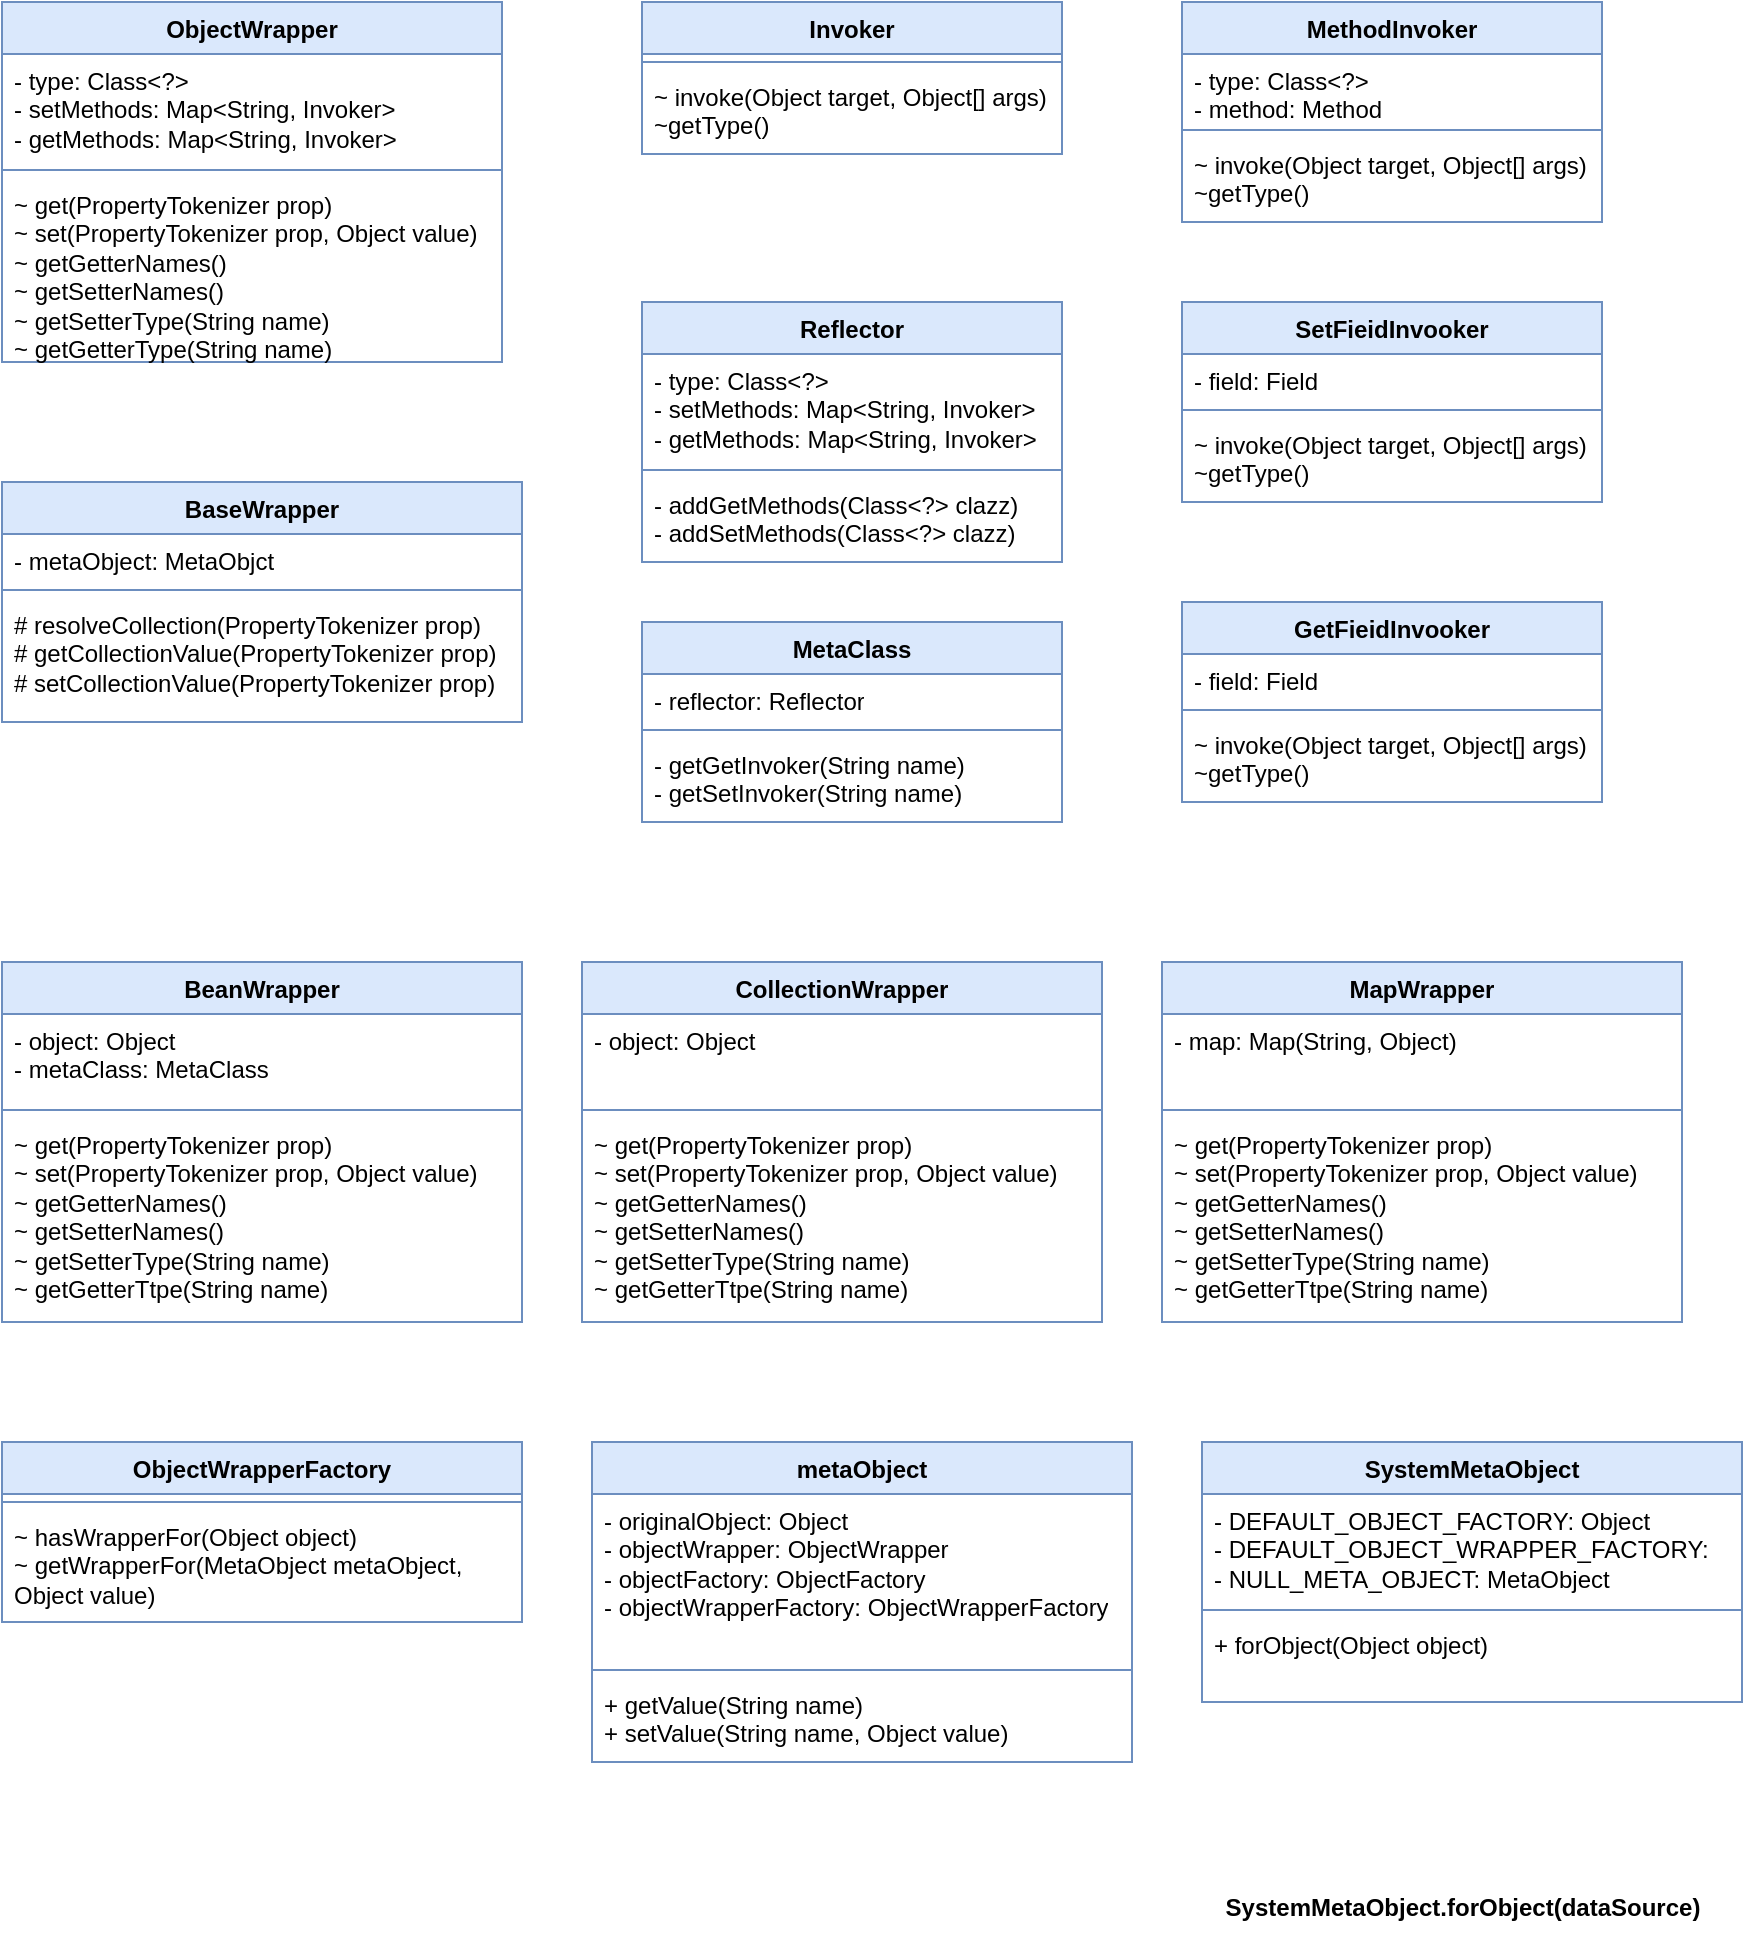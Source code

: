 <mxfile version="21.6.6" type="github">
  <diagram name="第 1 页" id="qcoerM-ByKFjT8DK3KDD">
    <mxGraphModel dx="1434" dy="758" grid="1" gridSize="10" guides="1" tooltips="1" connect="1" arrows="1" fold="1" page="1" pageScale="1" pageWidth="827" pageHeight="1169" math="0" shadow="0">
      <root>
        <mxCell id="0" />
        <mxCell id="1" parent="0" />
        <mxCell id="TZqpibXsNZ3yb11-Oaq0-1" value="MethodInvoker" style="swimlane;fontStyle=1;align=center;verticalAlign=top;childLayout=stackLayout;horizontal=1;startSize=26;horizontalStack=0;resizeParent=1;resizeParentMax=0;resizeLast=0;collapsible=1;marginBottom=0;whiteSpace=wrap;html=1;fillColor=#dae8fc;strokeColor=#6c8ebf;" vertex="1" parent="1">
          <mxGeometry x="600" y="50" width="210" height="110" as="geometry" />
        </mxCell>
        <mxCell id="TZqpibXsNZ3yb11-Oaq0-2" value="- type: Class&amp;lt;?&amp;gt;&lt;br&gt;- method: Method" style="text;strokeColor=none;fillColor=none;align=left;verticalAlign=top;spacingLeft=4;spacingRight=4;overflow=hidden;rotatable=0;points=[[0,0.5],[1,0.5]];portConstraint=eastwest;whiteSpace=wrap;html=1;" vertex="1" parent="TZqpibXsNZ3yb11-Oaq0-1">
          <mxGeometry y="26" width="210" height="34" as="geometry" />
        </mxCell>
        <mxCell id="TZqpibXsNZ3yb11-Oaq0-3" value="" style="line;strokeWidth=1;fillColor=none;align=left;verticalAlign=middle;spacingTop=-1;spacingLeft=3;spacingRight=3;rotatable=0;labelPosition=right;points=[];portConstraint=eastwest;strokeColor=inherit;" vertex="1" parent="TZqpibXsNZ3yb11-Oaq0-1">
          <mxGeometry y="60" width="210" height="8" as="geometry" />
        </mxCell>
        <mxCell id="TZqpibXsNZ3yb11-Oaq0-4" value="~ invoke(Object target, Object[] args)&lt;br&gt;~getType()" style="text;strokeColor=none;fillColor=none;align=left;verticalAlign=top;spacingLeft=4;spacingRight=4;overflow=hidden;rotatable=0;points=[[0,0.5],[1,0.5]];portConstraint=eastwest;whiteSpace=wrap;html=1;" vertex="1" parent="TZqpibXsNZ3yb11-Oaq0-1">
          <mxGeometry y="68" width="210" height="42" as="geometry" />
        </mxCell>
        <mxCell id="TZqpibXsNZ3yb11-Oaq0-5" value="SetFieidInvooker" style="swimlane;fontStyle=1;align=center;verticalAlign=top;childLayout=stackLayout;horizontal=1;startSize=26;horizontalStack=0;resizeParent=1;resizeParentMax=0;resizeLast=0;collapsible=1;marginBottom=0;whiteSpace=wrap;html=1;fillColor=#dae8fc;strokeColor=#6c8ebf;" vertex="1" parent="1">
          <mxGeometry x="600" y="200" width="210" height="100" as="geometry" />
        </mxCell>
        <mxCell id="TZqpibXsNZ3yb11-Oaq0-6" value="- field: Field" style="text;strokeColor=none;fillColor=none;align=left;verticalAlign=top;spacingLeft=4;spacingRight=4;overflow=hidden;rotatable=0;points=[[0,0.5],[1,0.5]];portConstraint=eastwest;whiteSpace=wrap;html=1;" vertex="1" parent="TZqpibXsNZ3yb11-Oaq0-5">
          <mxGeometry y="26" width="210" height="24" as="geometry" />
        </mxCell>
        <mxCell id="TZqpibXsNZ3yb11-Oaq0-7" value="" style="line;strokeWidth=1;fillColor=none;align=left;verticalAlign=middle;spacingTop=-1;spacingLeft=3;spacingRight=3;rotatable=0;labelPosition=right;points=[];portConstraint=eastwest;strokeColor=inherit;" vertex="1" parent="TZqpibXsNZ3yb11-Oaq0-5">
          <mxGeometry y="50" width="210" height="8" as="geometry" />
        </mxCell>
        <mxCell id="TZqpibXsNZ3yb11-Oaq0-8" value="~ invoke(Object target, Object[] args)&lt;br&gt;~getType()" style="text;strokeColor=none;fillColor=none;align=left;verticalAlign=top;spacingLeft=4;spacingRight=4;overflow=hidden;rotatable=0;points=[[0,0.5],[1,0.5]];portConstraint=eastwest;whiteSpace=wrap;html=1;" vertex="1" parent="TZqpibXsNZ3yb11-Oaq0-5">
          <mxGeometry y="58" width="210" height="42" as="geometry" />
        </mxCell>
        <mxCell id="TZqpibXsNZ3yb11-Oaq0-9" value="GetFieidInvooker" style="swimlane;fontStyle=1;align=center;verticalAlign=top;childLayout=stackLayout;horizontal=1;startSize=26;horizontalStack=0;resizeParent=1;resizeParentMax=0;resizeLast=0;collapsible=1;marginBottom=0;whiteSpace=wrap;html=1;fillColor=#dae8fc;strokeColor=#6c8ebf;" vertex="1" parent="1">
          <mxGeometry x="600" y="350" width="210" height="100" as="geometry" />
        </mxCell>
        <mxCell id="TZqpibXsNZ3yb11-Oaq0-10" value="- field: Field" style="text;strokeColor=none;fillColor=none;align=left;verticalAlign=top;spacingLeft=4;spacingRight=4;overflow=hidden;rotatable=0;points=[[0,0.5],[1,0.5]];portConstraint=eastwest;whiteSpace=wrap;html=1;" vertex="1" parent="TZqpibXsNZ3yb11-Oaq0-9">
          <mxGeometry y="26" width="210" height="24" as="geometry" />
        </mxCell>
        <mxCell id="TZqpibXsNZ3yb11-Oaq0-11" value="" style="line;strokeWidth=1;fillColor=none;align=left;verticalAlign=middle;spacingTop=-1;spacingLeft=3;spacingRight=3;rotatable=0;labelPosition=right;points=[];portConstraint=eastwest;strokeColor=inherit;" vertex="1" parent="TZqpibXsNZ3yb11-Oaq0-9">
          <mxGeometry y="50" width="210" height="8" as="geometry" />
        </mxCell>
        <mxCell id="TZqpibXsNZ3yb11-Oaq0-12" value="~ invoke(Object target, Object[] args)&lt;br&gt;~getType()" style="text;strokeColor=none;fillColor=none;align=left;verticalAlign=top;spacingLeft=4;spacingRight=4;overflow=hidden;rotatable=0;points=[[0,0.5],[1,0.5]];portConstraint=eastwest;whiteSpace=wrap;html=1;" vertex="1" parent="TZqpibXsNZ3yb11-Oaq0-9">
          <mxGeometry y="58" width="210" height="42" as="geometry" />
        </mxCell>
        <mxCell id="TZqpibXsNZ3yb11-Oaq0-13" value="Invoker" style="swimlane;fontStyle=1;align=center;verticalAlign=top;childLayout=stackLayout;horizontal=1;startSize=26;horizontalStack=0;resizeParent=1;resizeParentMax=0;resizeLast=0;collapsible=1;marginBottom=0;whiteSpace=wrap;html=1;fillColor=#dae8fc;strokeColor=#6c8ebf;" vertex="1" parent="1">
          <mxGeometry x="330" y="50" width="210" height="76" as="geometry" />
        </mxCell>
        <mxCell id="TZqpibXsNZ3yb11-Oaq0-15" value="" style="line;strokeWidth=1;fillColor=none;align=left;verticalAlign=middle;spacingTop=-1;spacingLeft=3;spacingRight=3;rotatable=0;labelPosition=right;points=[];portConstraint=eastwest;strokeColor=inherit;" vertex="1" parent="TZqpibXsNZ3yb11-Oaq0-13">
          <mxGeometry y="26" width="210" height="8" as="geometry" />
        </mxCell>
        <mxCell id="TZqpibXsNZ3yb11-Oaq0-16" value="~ invoke(Object target, Object[] args)&lt;br&gt;~getType()" style="text;strokeColor=none;fillColor=none;align=left;verticalAlign=top;spacingLeft=4;spacingRight=4;overflow=hidden;rotatable=0;points=[[0,0.5],[1,0.5]];portConstraint=eastwest;whiteSpace=wrap;html=1;" vertex="1" parent="TZqpibXsNZ3yb11-Oaq0-13">
          <mxGeometry y="34" width="210" height="42" as="geometry" />
        </mxCell>
        <mxCell id="TZqpibXsNZ3yb11-Oaq0-20" value="Reflector" style="swimlane;fontStyle=1;align=center;verticalAlign=top;childLayout=stackLayout;horizontal=1;startSize=26;horizontalStack=0;resizeParent=1;resizeParentMax=0;resizeLast=0;collapsible=1;marginBottom=0;whiteSpace=wrap;html=1;fillColor=#dae8fc;strokeColor=#6c8ebf;" vertex="1" parent="1">
          <mxGeometry x="330" y="200" width="210" height="130" as="geometry" />
        </mxCell>
        <mxCell id="TZqpibXsNZ3yb11-Oaq0-21" value="- type: Class&amp;lt;?&amp;gt;&lt;br&gt;- setMethods: Map&amp;lt;String, Invoker&amp;gt;&lt;br&gt;- getMethods: Map&amp;lt;String, Invoker&amp;gt;" style="text;strokeColor=none;fillColor=none;align=left;verticalAlign=top;spacingLeft=4;spacingRight=4;overflow=hidden;rotatable=0;points=[[0,0.5],[1,0.5]];portConstraint=eastwest;whiteSpace=wrap;html=1;" vertex="1" parent="TZqpibXsNZ3yb11-Oaq0-20">
          <mxGeometry y="26" width="210" height="54" as="geometry" />
        </mxCell>
        <mxCell id="TZqpibXsNZ3yb11-Oaq0-22" value="" style="line;strokeWidth=1;fillColor=none;align=left;verticalAlign=middle;spacingTop=-1;spacingLeft=3;spacingRight=3;rotatable=0;labelPosition=right;points=[];portConstraint=eastwest;strokeColor=inherit;" vertex="1" parent="TZqpibXsNZ3yb11-Oaq0-20">
          <mxGeometry y="80" width="210" height="8" as="geometry" />
        </mxCell>
        <mxCell id="TZqpibXsNZ3yb11-Oaq0-23" value="- addGetMethods(Class&amp;lt;?&amp;gt; clazz)&lt;br&gt;- addSetMethods(Class&amp;lt;?&amp;gt; clazz)" style="text;strokeColor=none;fillColor=none;align=left;verticalAlign=top;spacingLeft=4;spacingRight=4;overflow=hidden;rotatable=0;points=[[0,0.5],[1,0.5]];portConstraint=eastwest;whiteSpace=wrap;html=1;" vertex="1" parent="TZqpibXsNZ3yb11-Oaq0-20">
          <mxGeometry y="88" width="210" height="42" as="geometry" />
        </mxCell>
        <mxCell id="TZqpibXsNZ3yb11-Oaq0-29" value="MetaClass" style="swimlane;fontStyle=1;align=center;verticalAlign=top;childLayout=stackLayout;horizontal=1;startSize=26;horizontalStack=0;resizeParent=1;resizeParentMax=0;resizeLast=0;collapsible=1;marginBottom=0;whiteSpace=wrap;html=1;fillColor=#dae8fc;strokeColor=#6c8ebf;" vertex="1" parent="1">
          <mxGeometry x="330" y="360" width="210" height="100" as="geometry" />
        </mxCell>
        <mxCell id="TZqpibXsNZ3yb11-Oaq0-30" value="- reflector: Reflector" style="text;strokeColor=none;fillColor=none;align=left;verticalAlign=top;spacingLeft=4;spacingRight=4;overflow=hidden;rotatable=0;points=[[0,0.5],[1,0.5]];portConstraint=eastwest;whiteSpace=wrap;html=1;" vertex="1" parent="TZqpibXsNZ3yb11-Oaq0-29">
          <mxGeometry y="26" width="210" height="24" as="geometry" />
        </mxCell>
        <mxCell id="TZqpibXsNZ3yb11-Oaq0-31" value="" style="line;strokeWidth=1;fillColor=none;align=left;verticalAlign=middle;spacingTop=-1;spacingLeft=3;spacingRight=3;rotatable=0;labelPosition=right;points=[];portConstraint=eastwest;strokeColor=inherit;" vertex="1" parent="TZqpibXsNZ3yb11-Oaq0-29">
          <mxGeometry y="50" width="210" height="8" as="geometry" />
        </mxCell>
        <mxCell id="TZqpibXsNZ3yb11-Oaq0-32" value="- getGetInvoker(String name)&lt;br&gt;- getSetInvoker(String name)" style="text;strokeColor=none;fillColor=none;align=left;verticalAlign=top;spacingLeft=4;spacingRight=4;overflow=hidden;rotatable=0;points=[[0,0.5],[1,0.5]];portConstraint=eastwest;whiteSpace=wrap;html=1;" vertex="1" parent="TZqpibXsNZ3yb11-Oaq0-29">
          <mxGeometry y="58" width="210" height="42" as="geometry" />
        </mxCell>
        <mxCell id="TZqpibXsNZ3yb11-Oaq0-38" value="ObjectWrapper" style="swimlane;fontStyle=1;align=center;verticalAlign=top;childLayout=stackLayout;horizontal=1;startSize=26;horizontalStack=0;resizeParent=1;resizeParentMax=0;resizeLast=0;collapsible=1;marginBottom=0;whiteSpace=wrap;html=1;fillColor=#dae8fc;strokeColor=#6c8ebf;" vertex="1" parent="1">
          <mxGeometry x="10" y="50" width="250" height="180" as="geometry" />
        </mxCell>
        <mxCell id="TZqpibXsNZ3yb11-Oaq0-39" value="- type: Class&amp;lt;?&amp;gt;&lt;br&gt;- setMethods: Map&amp;lt;String, Invoker&amp;gt;&lt;br&gt;- getMethods: Map&amp;lt;String, Invoker&amp;gt;" style="text;strokeColor=none;fillColor=none;align=left;verticalAlign=top;spacingLeft=4;spacingRight=4;overflow=hidden;rotatable=0;points=[[0,0.5],[1,0.5]];portConstraint=eastwest;whiteSpace=wrap;html=1;" vertex="1" parent="TZqpibXsNZ3yb11-Oaq0-38">
          <mxGeometry y="26" width="250" height="54" as="geometry" />
        </mxCell>
        <mxCell id="TZqpibXsNZ3yb11-Oaq0-40" value="" style="line;strokeWidth=1;fillColor=none;align=left;verticalAlign=middle;spacingTop=-1;spacingLeft=3;spacingRight=3;rotatable=0;labelPosition=right;points=[];portConstraint=eastwest;strokeColor=inherit;" vertex="1" parent="TZqpibXsNZ3yb11-Oaq0-38">
          <mxGeometry y="80" width="250" height="8" as="geometry" />
        </mxCell>
        <mxCell id="TZqpibXsNZ3yb11-Oaq0-41" value="~ get(PropertyTokenizer prop)&lt;br&gt;~ set(PropertyTokenizer prop, Object value)&lt;br&gt;~ getGetterNames()&lt;br&gt;~ getSetterNames()&lt;br&gt;~ getSetterType(String name)&lt;br&gt;~ getGetterType(String name)" style="text;strokeColor=none;fillColor=none;align=left;verticalAlign=top;spacingLeft=4;spacingRight=4;overflow=hidden;rotatable=0;points=[[0,0.5],[1,0.5]];portConstraint=eastwest;whiteSpace=wrap;html=1;" vertex="1" parent="TZqpibXsNZ3yb11-Oaq0-38">
          <mxGeometry y="88" width="250" height="92" as="geometry" />
        </mxCell>
        <mxCell id="TZqpibXsNZ3yb11-Oaq0-42" value="BaseWrapper" style="swimlane;fontStyle=1;align=center;verticalAlign=top;childLayout=stackLayout;horizontal=1;startSize=26;horizontalStack=0;resizeParent=1;resizeParentMax=0;resizeLast=0;collapsible=1;marginBottom=0;whiteSpace=wrap;html=1;fillColor=#dae8fc;strokeColor=#6c8ebf;" vertex="1" parent="1">
          <mxGeometry x="10" y="290" width="260" height="120" as="geometry" />
        </mxCell>
        <mxCell id="TZqpibXsNZ3yb11-Oaq0-43" value="- metaObject: MetaObjct" style="text;strokeColor=none;fillColor=none;align=left;verticalAlign=top;spacingLeft=4;spacingRight=4;overflow=hidden;rotatable=0;points=[[0,0.5],[1,0.5]];portConstraint=eastwest;whiteSpace=wrap;html=1;" vertex="1" parent="TZqpibXsNZ3yb11-Oaq0-42">
          <mxGeometry y="26" width="260" height="24" as="geometry" />
        </mxCell>
        <mxCell id="TZqpibXsNZ3yb11-Oaq0-44" value="" style="line;strokeWidth=1;fillColor=none;align=left;verticalAlign=middle;spacingTop=-1;spacingLeft=3;spacingRight=3;rotatable=0;labelPosition=right;points=[];portConstraint=eastwest;strokeColor=inherit;" vertex="1" parent="TZqpibXsNZ3yb11-Oaq0-42">
          <mxGeometry y="50" width="260" height="8" as="geometry" />
        </mxCell>
        <mxCell id="TZqpibXsNZ3yb11-Oaq0-45" value="# resolveCollection(PropertyTokenizer prop)&lt;br&gt;# getCollectionValue(PropertyTokenizer prop)&lt;br&gt;# setCollectionValue(PropertyTokenizer prop)" style="text;strokeColor=none;fillColor=none;align=left;verticalAlign=top;spacingLeft=4;spacingRight=4;overflow=hidden;rotatable=0;points=[[0,0.5],[1,0.5]];portConstraint=eastwest;whiteSpace=wrap;html=1;" vertex="1" parent="TZqpibXsNZ3yb11-Oaq0-42">
          <mxGeometry y="58" width="260" height="62" as="geometry" />
        </mxCell>
        <mxCell id="TZqpibXsNZ3yb11-Oaq0-46" value="BeanWrapper" style="swimlane;fontStyle=1;align=center;verticalAlign=top;childLayout=stackLayout;horizontal=1;startSize=26;horizontalStack=0;resizeParent=1;resizeParentMax=0;resizeLast=0;collapsible=1;marginBottom=0;whiteSpace=wrap;html=1;fillColor=#dae8fc;strokeColor=#6c8ebf;" vertex="1" parent="1">
          <mxGeometry x="10" y="530" width="260" height="180" as="geometry" />
        </mxCell>
        <mxCell id="TZqpibXsNZ3yb11-Oaq0-47" value="- object: Object&lt;br&gt;- metaClass: MetaClass" style="text;strokeColor=none;fillColor=none;align=left;verticalAlign=top;spacingLeft=4;spacingRight=4;overflow=hidden;rotatable=0;points=[[0,0.5],[1,0.5]];portConstraint=eastwest;whiteSpace=wrap;html=1;" vertex="1" parent="TZqpibXsNZ3yb11-Oaq0-46">
          <mxGeometry y="26" width="260" height="44" as="geometry" />
        </mxCell>
        <mxCell id="TZqpibXsNZ3yb11-Oaq0-48" value="" style="line;strokeWidth=1;fillColor=none;align=left;verticalAlign=middle;spacingTop=-1;spacingLeft=3;spacingRight=3;rotatable=0;labelPosition=right;points=[];portConstraint=eastwest;strokeColor=inherit;" vertex="1" parent="TZqpibXsNZ3yb11-Oaq0-46">
          <mxGeometry y="70" width="260" height="8" as="geometry" />
        </mxCell>
        <mxCell id="TZqpibXsNZ3yb11-Oaq0-49" value="~ get(PropertyTokenizer prop)&lt;br&gt;~ set(PropertyTokenizer prop, Object value)&lt;br&gt;~ getGetterNames()&lt;br&gt;~ getSetterNames()&lt;br&gt;~ getSetterType(String name)&lt;br&gt;~ getGetterTtpe(String name)" style="text;strokeColor=none;fillColor=none;align=left;verticalAlign=top;spacingLeft=4;spacingRight=4;overflow=hidden;rotatable=0;points=[[0,0.5],[1,0.5]];portConstraint=eastwest;whiteSpace=wrap;html=1;" vertex="1" parent="TZqpibXsNZ3yb11-Oaq0-46">
          <mxGeometry y="78" width="260" height="102" as="geometry" />
        </mxCell>
        <mxCell id="TZqpibXsNZ3yb11-Oaq0-50" value="CollectionWrapper" style="swimlane;fontStyle=1;align=center;verticalAlign=top;childLayout=stackLayout;horizontal=1;startSize=26;horizontalStack=0;resizeParent=1;resizeParentMax=0;resizeLast=0;collapsible=1;marginBottom=0;whiteSpace=wrap;html=1;fillColor=#dae8fc;strokeColor=#6c8ebf;" vertex="1" parent="1">
          <mxGeometry x="300" y="530" width="260" height="180" as="geometry" />
        </mxCell>
        <mxCell id="TZqpibXsNZ3yb11-Oaq0-51" value="- object: Object" style="text;strokeColor=none;fillColor=none;align=left;verticalAlign=top;spacingLeft=4;spacingRight=4;overflow=hidden;rotatable=0;points=[[0,0.5],[1,0.5]];portConstraint=eastwest;whiteSpace=wrap;html=1;" vertex="1" parent="TZqpibXsNZ3yb11-Oaq0-50">
          <mxGeometry y="26" width="260" height="44" as="geometry" />
        </mxCell>
        <mxCell id="TZqpibXsNZ3yb11-Oaq0-52" value="" style="line;strokeWidth=1;fillColor=none;align=left;verticalAlign=middle;spacingTop=-1;spacingLeft=3;spacingRight=3;rotatable=0;labelPosition=right;points=[];portConstraint=eastwest;strokeColor=inherit;" vertex="1" parent="TZqpibXsNZ3yb11-Oaq0-50">
          <mxGeometry y="70" width="260" height="8" as="geometry" />
        </mxCell>
        <mxCell id="TZqpibXsNZ3yb11-Oaq0-53" value="~ get(PropertyTokenizer prop)&lt;br&gt;~ set(PropertyTokenizer prop, Object value)&lt;br&gt;~ getGetterNames()&lt;br&gt;~ getSetterNames()&lt;br&gt;~ getSetterType(String name)&lt;br&gt;~ getGetterTtpe(String name)" style="text;strokeColor=none;fillColor=none;align=left;verticalAlign=top;spacingLeft=4;spacingRight=4;overflow=hidden;rotatable=0;points=[[0,0.5],[1,0.5]];portConstraint=eastwest;whiteSpace=wrap;html=1;" vertex="1" parent="TZqpibXsNZ3yb11-Oaq0-50">
          <mxGeometry y="78" width="260" height="102" as="geometry" />
        </mxCell>
        <mxCell id="TZqpibXsNZ3yb11-Oaq0-54" value="MapWrapper" style="swimlane;fontStyle=1;align=center;verticalAlign=top;childLayout=stackLayout;horizontal=1;startSize=26;horizontalStack=0;resizeParent=1;resizeParentMax=0;resizeLast=0;collapsible=1;marginBottom=0;whiteSpace=wrap;html=1;fillColor=#dae8fc;strokeColor=#6c8ebf;" vertex="1" parent="1">
          <mxGeometry x="590" y="530" width="260" height="180" as="geometry" />
        </mxCell>
        <mxCell id="TZqpibXsNZ3yb11-Oaq0-55" value="- map: Map(String, Object)" style="text;strokeColor=none;fillColor=none;align=left;verticalAlign=top;spacingLeft=4;spacingRight=4;overflow=hidden;rotatable=0;points=[[0,0.5],[1,0.5]];portConstraint=eastwest;whiteSpace=wrap;html=1;" vertex="1" parent="TZqpibXsNZ3yb11-Oaq0-54">
          <mxGeometry y="26" width="260" height="44" as="geometry" />
        </mxCell>
        <mxCell id="TZqpibXsNZ3yb11-Oaq0-56" value="" style="line;strokeWidth=1;fillColor=none;align=left;verticalAlign=middle;spacingTop=-1;spacingLeft=3;spacingRight=3;rotatable=0;labelPosition=right;points=[];portConstraint=eastwest;strokeColor=inherit;" vertex="1" parent="TZqpibXsNZ3yb11-Oaq0-54">
          <mxGeometry y="70" width="260" height="8" as="geometry" />
        </mxCell>
        <mxCell id="TZqpibXsNZ3yb11-Oaq0-57" value="~ get(PropertyTokenizer prop)&lt;br&gt;~ set(PropertyTokenizer prop, Object value)&lt;br&gt;~ getGetterNames()&lt;br&gt;~ getSetterNames()&lt;br&gt;~ getSetterType(String name)&lt;br&gt;~ getGetterTtpe(String name)" style="text;strokeColor=none;fillColor=none;align=left;verticalAlign=top;spacingLeft=4;spacingRight=4;overflow=hidden;rotatable=0;points=[[0,0.5],[1,0.5]];portConstraint=eastwest;whiteSpace=wrap;html=1;" vertex="1" parent="TZqpibXsNZ3yb11-Oaq0-54">
          <mxGeometry y="78" width="260" height="102" as="geometry" />
        </mxCell>
        <mxCell id="TZqpibXsNZ3yb11-Oaq0-58" value="ObjectWrapperFactory" style="swimlane;fontStyle=1;align=center;verticalAlign=top;childLayout=stackLayout;horizontal=1;startSize=26;horizontalStack=0;resizeParent=1;resizeParentMax=0;resizeLast=0;collapsible=1;marginBottom=0;whiteSpace=wrap;html=1;fillColor=#dae8fc;strokeColor=#6c8ebf;" vertex="1" parent="1">
          <mxGeometry x="10" y="770" width="260" height="90" as="geometry" />
        </mxCell>
        <mxCell id="TZqpibXsNZ3yb11-Oaq0-60" value="" style="line;strokeWidth=1;fillColor=none;align=left;verticalAlign=middle;spacingTop=-1;spacingLeft=3;spacingRight=3;rotatable=0;labelPosition=right;points=[];portConstraint=eastwest;strokeColor=inherit;" vertex="1" parent="TZqpibXsNZ3yb11-Oaq0-58">
          <mxGeometry y="26" width="260" height="8" as="geometry" />
        </mxCell>
        <mxCell id="TZqpibXsNZ3yb11-Oaq0-61" value="~ hasWrapperFor(Object object)&lt;br&gt;~ getWrapperFor(MetaObject metaObject, Object value)" style="text;strokeColor=none;fillColor=none;align=left;verticalAlign=top;spacingLeft=4;spacingRight=4;overflow=hidden;rotatable=0;points=[[0,0.5],[1,0.5]];portConstraint=eastwest;whiteSpace=wrap;html=1;" vertex="1" parent="TZqpibXsNZ3yb11-Oaq0-58">
          <mxGeometry y="34" width="260" height="56" as="geometry" />
        </mxCell>
        <mxCell id="TZqpibXsNZ3yb11-Oaq0-62" value="metaObject" style="swimlane;fontStyle=1;align=center;verticalAlign=top;childLayout=stackLayout;horizontal=1;startSize=26;horizontalStack=0;resizeParent=1;resizeParentMax=0;resizeLast=0;collapsible=1;marginBottom=0;whiteSpace=wrap;html=1;fillColor=#dae8fc;strokeColor=#6c8ebf;" vertex="1" parent="1">
          <mxGeometry x="305" y="770" width="270" height="160" as="geometry" />
        </mxCell>
        <mxCell id="TZqpibXsNZ3yb11-Oaq0-63" value="- originalObject: Object&lt;br&gt;- objectWrapper: ObjectWrapper&lt;br&gt;- objectFactory: ObjectFactory&lt;br&gt;- objectWrapperFactory: ObjectWrapperFactory" style="text;strokeColor=none;fillColor=none;align=left;verticalAlign=top;spacingLeft=4;spacingRight=4;overflow=hidden;rotatable=0;points=[[0,0.5],[1,0.5]];portConstraint=eastwest;whiteSpace=wrap;html=1;" vertex="1" parent="TZqpibXsNZ3yb11-Oaq0-62">
          <mxGeometry y="26" width="270" height="84" as="geometry" />
        </mxCell>
        <mxCell id="TZqpibXsNZ3yb11-Oaq0-64" value="" style="line;strokeWidth=1;fillColor=none;align=left;verticalAlign=middle;spacingTop=-1;spacingLeft=3;spacingRight=3;rotatable=0;labelPosition=right;points=[];portConstraint=eastwest;strokeColor=inherit;" vertex="1" parent="TZqpibXsNZ3yb11-Oaq0-62">
          <mxGeometry y="110" width="270" height="8" as="geometry" />
        </mxCell>
        <mxCell id="TZqpibXsNZ3yb11-Oaq0-65" value="+ getValue(String name)&lt;br&gt;+ setValue(String name, Object value)" style="text;strokeColor=none;fillColor=none;align=left;verticalAlign=top;spacingLeft=4;spacingRight=4;overflow=hidden;rotatable=0;points=[[0,0.5],[1,0.5]];portConstraint=eastwest;whiteSpace=wrap;html=1;" vertex="1" parent="TZqpibXsNZ3yb11-Oaq0-62">
          <mxGeometry y="118" width="270" height="42" as="geometry" />
        </mxCell>
        <mxCell id="TZqpibXsNZ3yb11-Oaq0-66" value="SystemMetaObject" style="swimlane;fontStyle=1;align=center;verticalAlign=top;childLayout=stackLayout;horizontal=1;startSize=26;horizontalStack=0;resizeParent=1;resizeParentMax=0;resizeLast=0;collapsible=1;marginBottom=0;whiteSpace=wrap;html=1;fillColor=#dae8fc;strokeColor=#6c8ebf;" vertex="1" parent="1">
          <mxGeometry x="610" y="770" width="270" height="130" as="geometry" />
        </mxCell>
        <mxCell id="TZqpibXsNZ3yb11-Oaq0-67" value="- DEFAULT_OBJECT_FACTORY: Object&lt;br&gt;- DEFAULT_OBJECT_WRAPPER_FACTORY:&lt;br&gt;- NULL_META_OBJECT: MetaObject" style="text;strokeColor=none;fillColor=none;align=left;verticalAlign=top;spacingLeft=4;spacingRight=4;overflow=hidden;rotatable=0;points=[[0,0.5],[1,0.5]];portConstraint=eastwest;whiteSpace=wrap;html=1;" vertex="1" parent="TZqpibXsNZ3yb11-Oaq0-66">
          <mxGeometry y="26" width="270" height="54" as="geometry" />
        </mxCell>
        <mxCell id="TZqpibXsNZ3yb11-Oaq0-68" value="" style="line;strokeWidth=1;fillColor=none;align=left;verticalAlign=middle;spacingTop=-1;spacingLeft=3;spacingRight=3;rotatable=0;labelPosition=right;points=[];portConstraint=eastwest;strokeColor=inherit;" vertex="1" parent="TZqpibXsNZ3yb11-Oaq0-66">
          <mxGeometry y="80" width="270" height="8" as="geometry" />
        </mxCell>
        <mxCell id="TZqpibXsNZ3yb11-Oaq0-69" value="+ forObject(Object object)" style="text;strokeColor=none;fillColor=none;align=left;verticalAlign=top;spacingLeft=4;spacingRight=4;overflow=hidden;rotatable=0;points=[[0,0.5],[1,0.5]];portConstraint=eastwest;whiteSpace=wrap;html=1;" vertex="1" parent="TZqpibXsNZ3yb11-Oaq0-66">
          <mxGeometry y="88" width="270" height="42" as="geometry" />
        </mxCell>
        <mxCell id="TZqpibXsNZ3yb11-Oaq0-70" value="SystemMetaObject.forObject(dataSource)" style="text;align=center;fontStyle=1;verticalAlign=middle;spacingLeft=3;spacingRight=3;strokeColor=none;rotatable=0;points=[[0,0.5],[1,0.5]];portConstraint=eastwest;html=1;" vertex="1" parent="1">
          <mxGeometry x="700" y="990" width="80" height="26" as="geometry" />
        </mxCell>
      </root>
    </mxGraphModel>
  </diagram>
</mxfile>
